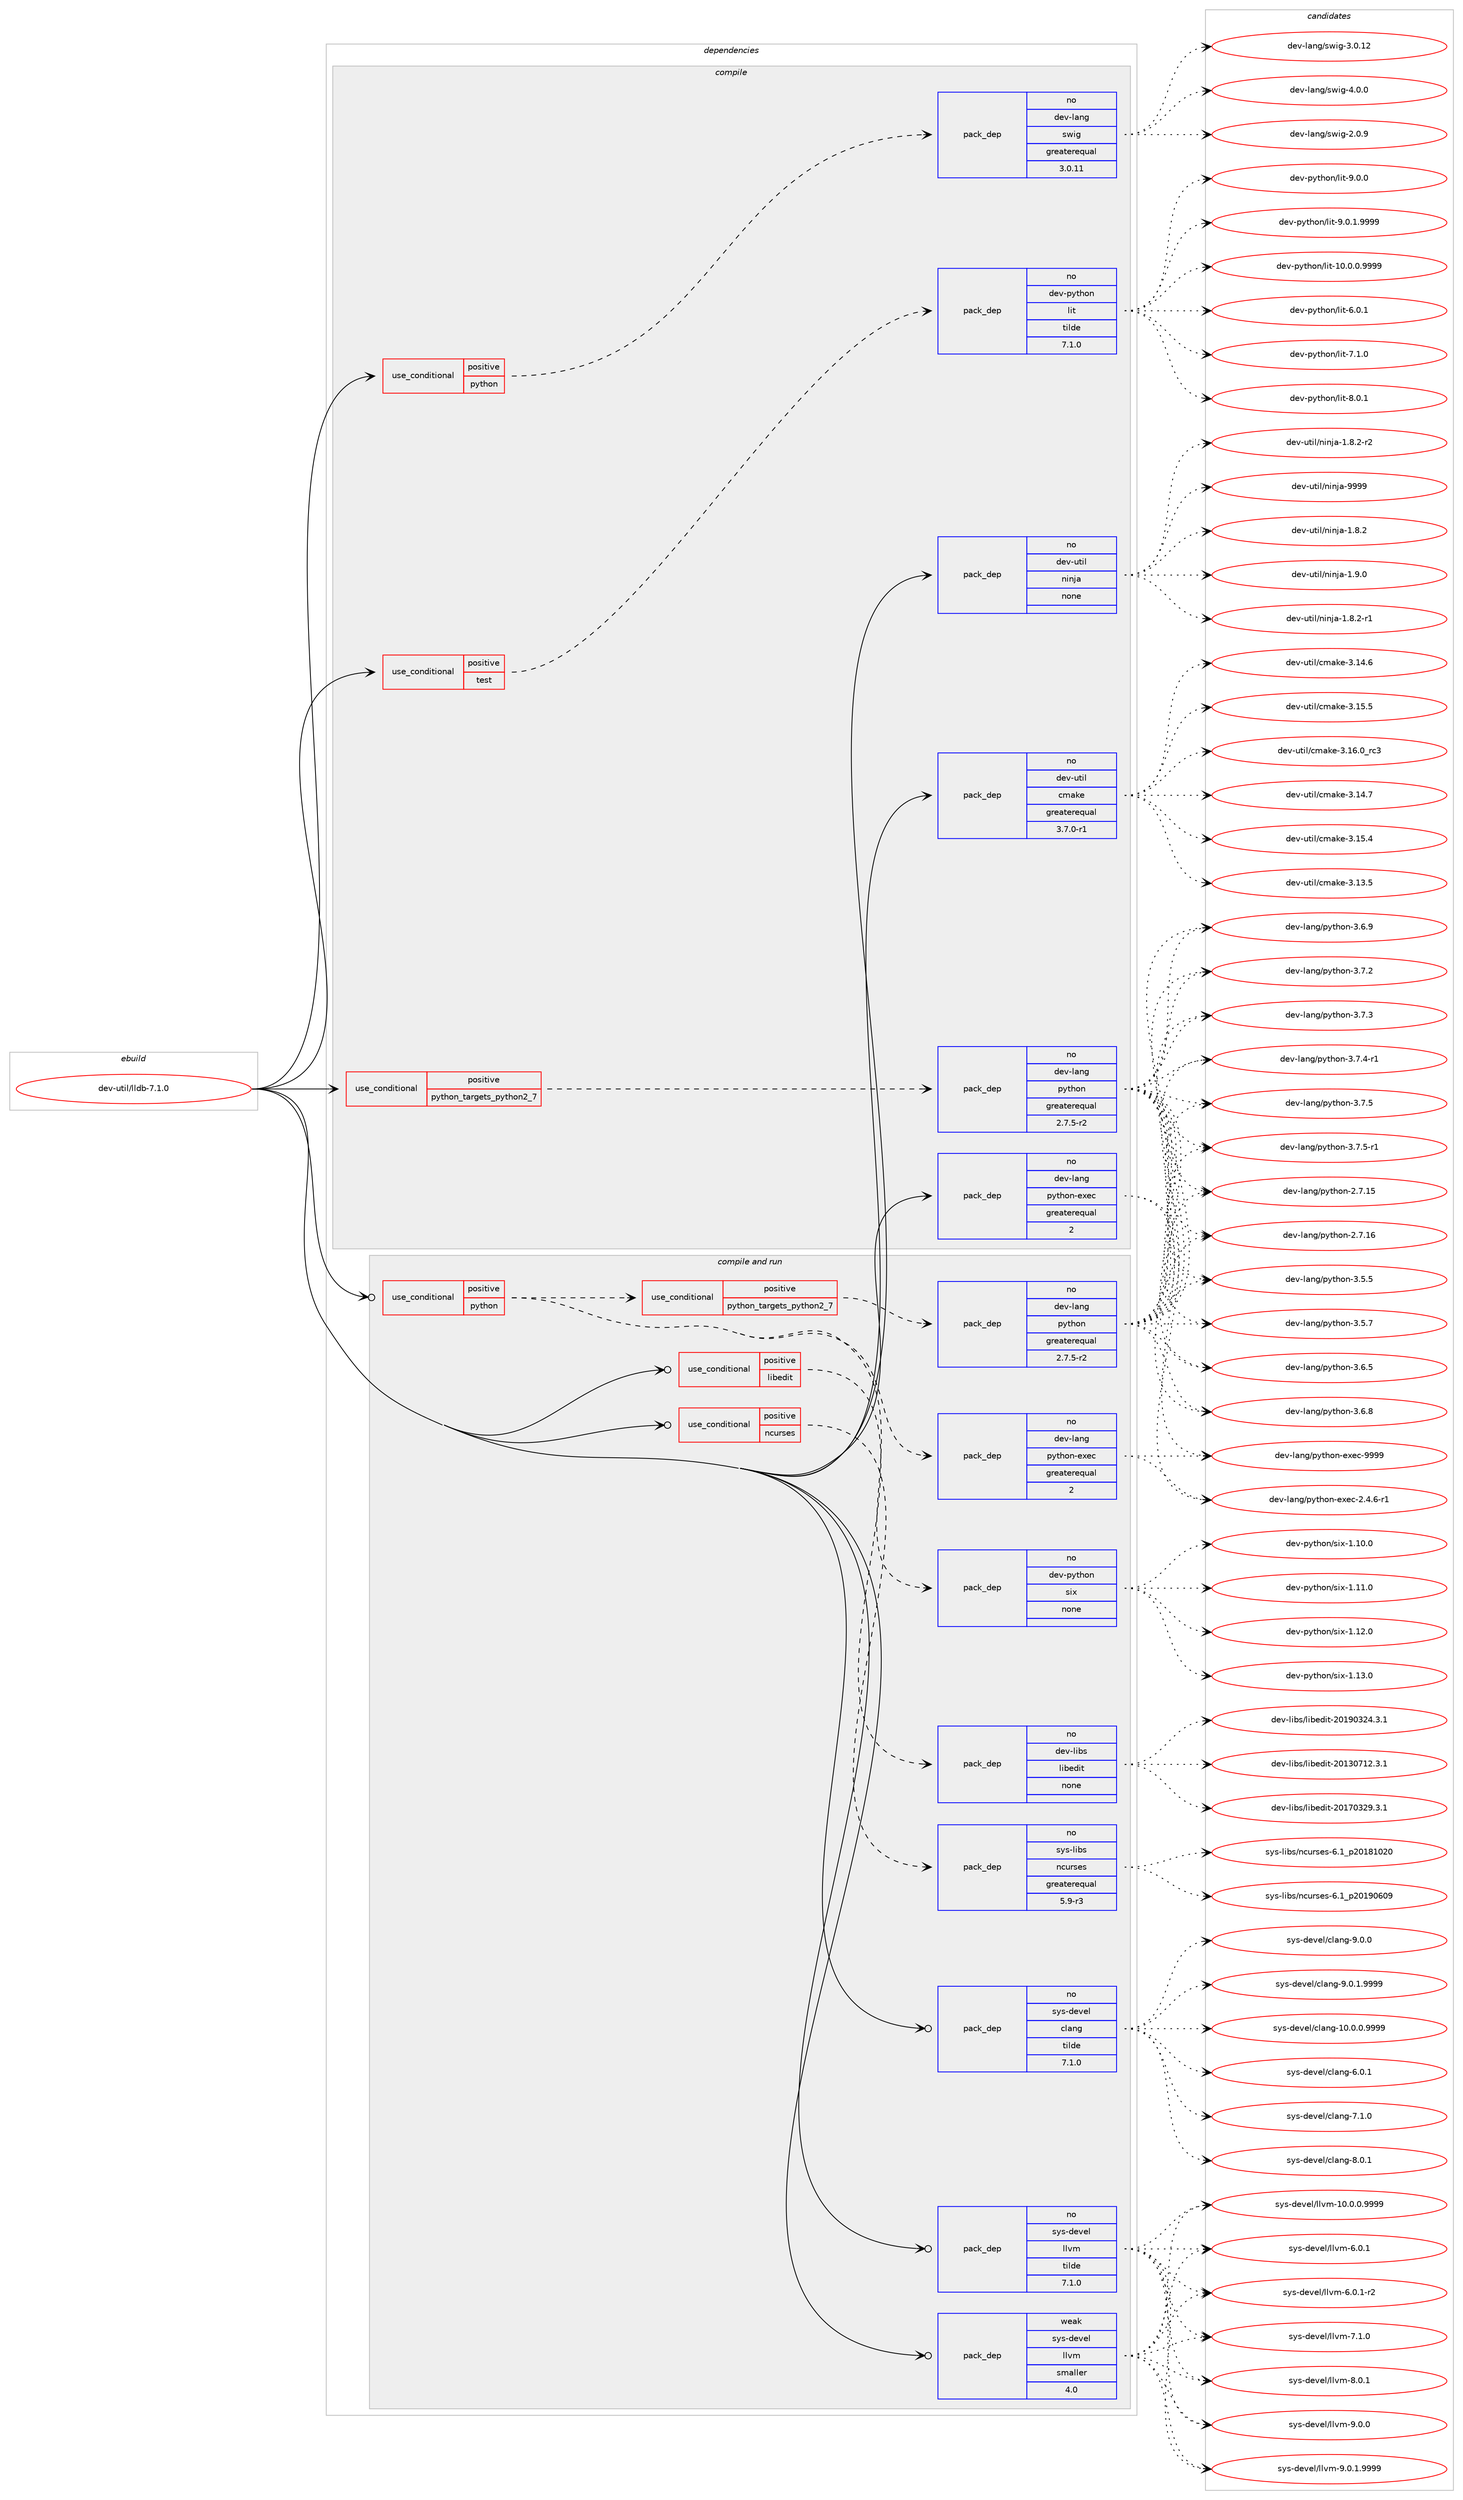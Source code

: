 digraph prolog {

# *************
# Graph options
# *************

newrank=true;
concentrate=true;
compound=true;
graph [rankdir=LR,fontname=Helvetica,fontsize=10,ranksep=1.5];#, ranksep=2.5, nodesep=0.2];
edge  [arrowhead=vee];
node  [fontname=Helvetica,fontsize=10];

# **********
# The ebuild
# **********

subgraph cluster_leftcol {
color=gray;
rank=same;
label=<<i>ebuild</i>>;
id [label="dev-util/lldb-7.1.0", color=red, width=4, href="../dev-util/lldb-7.1.0.svg"];
}

# ****************
# The dependencies
# ****************

subgraph cluster_midcol {
color=gray;
label=<<i>dependencies</i>>;
subgraph cluster_compile {
fillcolor="#eeeeee";
style=filled;
label=<<i>compile</i>>;
subgraph cond182933 {
dependency730502 [label=<<TABLE BORDER="0" CELLBORDER="1" CELLSPACING="0" CELLPADDING="4"><TR><TD ROWSPAN="3" CELLPADDING="10">use_conditional</TD></TR><TR><TD>positive</TD></TR><TR><TD>python</TD></TR></TABLE>>, shape=none, color=red];
subgraph pack535405 {
dependency730503 [label=<<TABLE BORDER="0" CELLBORDER="1" CELLSPACING="0" CELLPADDING="4" WIDTH="220"><TR><TD ROWSPAN="6" CELLPADDING="30">pack_dep</TD></TR><TR><TD WIDTH="110">no</TD></TR><TR><TD>dev-lang</TD></TR><TR><TD>swig</TD></TR><TR><TD>greaterequal</TD></TR><TR><TD>3.0.11</TD></TR></TABLE>>, shape=none, color=blue];
}
dependency730502:e -> dependency730503:w [weight=20,style="dashed",arrowhead="vee"];
}
id:e -> dependency730502:w [weight=20,style="solid",arrowhead="vee"];
subgraph cond182934 {
dependency730504 [label=<<TABLE BORDER="0" CELLBORDER="1" CELLSPACING="0" CELLPADDING="4"><TR><TD ROWSPAN="3" CELLPADDING="10">use_conditional</TD></TR><TR><TD>positive</TD></TR><TR><TD>python_targets_python2_7</TD></TR></TABLE>>, shape=none, color=red];
subgraph pack535406 {
dependency730505 [label=<<TABLE BORDER="0" CELLBORDER="1" CELLSPACING="0" CELLPADDING="4" WIDTH="220"><TR><TD ROWSPAN="6" CELLPADDING="30">pack_dep</TD></TR><TR><TD WIDTH="110">no</TD></TR><TR><TD>dev-lang</TD></TR><TR><TD>python</TD></TR><TR><TD>greaterequal</TD></TR><TR><TD>2.7.5-r2</TD></TR></TABLE>>, shape=none, color=blue];
}
dependency730504:e -> dependency730505:w [weight=20,style="dashed",arrowhead="vee"];
}
id:e -> dependency730504:w [weight=20,style="solid",arrowhead="vee"];
subgraph cond182935 {
dependency730506 [label=<<TABLE BORDER="0" CELLBORDER="1" CELLSPACING="0" CELLPADDING="4"><TR><TD ROWSPAN="3" CELLPADDING="10">use_conditional</TD></TR><TR><TD>positive</TD></TR><TR><TD>test</TD></TR></TABLE>>, shape=none, color=red];
subgraph pack535407 {
dependency730507 [label=<<TABLE BORDER="0" CELLBORDER="1" CELLSPACING="0" CELLPADDING="4" WIDTH="220"><TR><TD ROWSPAN="6" CELLPADDING="30">pack_dep</TD></TR><TR><TD WIDTH="110">no</TD></TR><TR><TD>dev-python</TD></TR><TR><TD>lit</TD></TR><TR><TD>tilde</TD></TR><TR><TD>7.1.0</TD></TR></TABLE>>, shape=none, color=blue];
}
dependency730506:e -> dependency730507:w [weight=20,style="dashed",arrowhead="vee"];
}
id:e -> dependency730506:w [weight=20,style="solid",arrowhead="vee"];
subgraph pack535408 {
dependency730508 [label=<<TABLE BORDER="0" CELLBORDER="1" CELLSPACING="0" CELLPADDING="4" WIDTH="220"><TR><TD ROWSPAN="6" CELLPADDING="30">pack_dep</TD></TR><TR><TD WIDTH="110">no</TD></TR><TR><TD>dev-lang</TD></TR><TR><TD>python-exec</TD></TR><TR><TD>greaterequal</TD></TR><TR><TD>2</TD></TR></TABLE>>, shape=none, color=blue];
}
id:e -> dependency730508:w [weight=20,style="solid",arrowhead="vee"];
subgraph pack535409 {
dependency730509 [label=<<TABLE BORDER="0" CELLBORDER="1" CELLSPACING="0" CELLPADDING="4" WIDTH="220"><TR><TD ROWSPAN="6" CELLPADDING="30">pack_dep</TD></TR><TR><TD WIDTH="110">no</TD></TR><TR><TD>dev-util</TD></TR><TR><TD>cmake</TD></TR><TR><TD>greaterequal</TD></TR><TR><TD>3.7.0-r1</TD></TR></TABLE>>, shape=none, color=blue];
}
id:e -> dependency730509:w [weight=20,style="solid",arrowhead="vee"];
subgraph pack535410 {
dependency730510 [label=<<TABLE BORDER="0" CELLBORDER="1" CELLSPACING="0" CELLPADDING="4" WIDTH="220"><TR><TD ROWSPAN="6" CELLPADDING="30">pack_dep</TD></TR><TR><TD WIDTH="110">no</TD></TR><TR><TD>dev-util</TD></TR><TR><TD>ninja</TD></TR><TR><TD>none</TD></TR><TR><TD></TD></TR></TABLE>>, shape=none, color=blue];
}
id:e -> dependency730510:w [weight=20,style="solid",arrowhead="vee"];
}
subgraph cluster_compileandrun {
fillcolor="#eeeeee";
style=filled;
label=<<i>compile and run</i>>;
subgraph cond182936 {
dependency730511 [label=<<TABLE BORDER="0" CELLBORDER="1" CELLSPACING="0" CELLPADDING="4"><TR><TD ROWSPAN="3" CELLPADDING="10">use_conditional</TD></TR><TR><TD>positive</TD></TR><TR><TD>libedit</TD></TR></TABLE>>, shape=none, color=red];
subgraph pack535411 {
dependency730512 [label=<<TABLE BORDER="0" CELLBORDER="1" CELLSPACING="0" CELLPADDING="4" WIDTH="220"><TR><TD ROWSPAN="6" CELLPADDING="30">pack_dep</TD></TR><TR><TD WIDTH="110">no</TD></TR><TR><TD>dev-libs</TD></TR><TR><TD>libedit</TD></TR><TR><TD>none</TD></TR><TR><TD></TD></TR></TABLE>>, shape=none, color=blue];
}
dependency730511:e -> dependency730512:w [weight=20,style="dashed",arrowhead="vee"];
}
id:e -> dependency730511:w [weight=20,style="solid",arrowhead="odotvee"];
subgraph cond182937 {
dependency730513 [label=<<TABLE BORDER="0" CELLBORDER="1" CELLSPACING="0" CELLPADDING="4"><TR><TD ROWSPAN="3" CELLPADDING="10">use_conditional</TD></TR><TR><TD>positive</TD></TR><TR><TD>ncurses</TD></TR></TABLE>>, shape=none, color=red];
subgraph pack535412 {
dependency730514 [label=<<TABLE BORDER="0" CELLBORDER="1" CELLSPACING="0" CELLPADDING="4" WIDTH="220"><TR><TD ROWSPAN="6" CELLPADDING="30">pack_dep</TD></TR><TR><TD WIDTH="110">no</TD></TR><TR><TD>sys-libs</TD></TR><TR><TD>ncurses</TD></TR><TR><TD>greaterequal</TD></TR><TR><TD>5.9-r3</TD></TR></TABLE>>, shape=none, color=blue];
}
dependency730513:e -> dependency730514:w [weight=20,style="dashed",arrowhead="vee"];
}
id:e -> dependency730513:w [weight=20,style="solid",arrowhead="odotvee"];
subgraph cond182938 {
dependency730515 [label=<<TABLE BORDER="0" CELLBORDER="1" CELLSPACING="0" CELLPADDING="4"><TR><TD ROWSPAN="3" CELLPADDING="10">use_conditional</TD></TR><TR><TD>positive</TD></TR><TR><TD>python</TD></TR></TABLE>>, shape=none, color=red];
subgraph pack535413 {
dependency730516 [label=<<TABLE BORDER="0" CELLBORDER="1" CELLSPACING="0" CELLPADDING="4" WIDTH="220"><TR><TD ROWSPAN="6" CELLPADDING="30">pack_dep</TD></TR><TR><TD WIDTH="110">no</TD></TR><TR><TD>dev-python</TD></TR><TR><TD>six</TD></TR><TR><TD>none</TD></TR><TR><TD></TD></TR></TABLE>>, shape=none, color=blue];
}
dependency730515:e -> dependency730516:w [weight=20,style="dashed",arrowhead="vee"];
subgraph cond182939 {
dependency730517 [label=<<TABLE BORDER="0" CELLBORDER="1" CELLSPACING="0" CELLPADDING="4"><TR><TD ROWSPAN="3" CELLPADDING="10">use_conditional</TD></TR><TR><TD>positive</TD></TR><TR><TD>python_targets_python2_7</TD></TR></TABLE>>, shape=none, color=red];
subgraph pack535414 {
dependency730518 [label=<<TABLE BORDER="0" CELLBORDER="1" CELLSPACING="0" CELLPADDING="4" WIDTH="220"><TR><TD ROWSPAN="6" CELLPADDING="30">pack_dep</TD></TR><TR><TD WIDTH="110">no</TD></TR><TR><TD>dev-lang</TD></TR><TR><TD>python</TD></TR><TR><TD>greaterequal</TD></TR><TR><TD>2.7.5-r2</TD></TR></TABLE>>, shape=none, color=blue];
}
dependency730517:e -> dependency730518:w [weight=20,style="dashed",arrowhead="vee"];
}
dependency730515:e -> dependency730517:w [weight=20,style="dashed",arrowhead="vee"];
subgraph pack535415 {
dependency730519 [label=<<TABLE BORDER="0" CELLBORDER="1" CELLSPACING="0" CELLPADDING="4" WIDTH="220"><TR><TD ROWSPAN="6" CELLPADDING="30">pack_dep</TD></TR><TR><TD WIDTH="110">no</TD></TR><TR><TD>dev-lang</TD></TR><TR><TD>python-exec</TD></TR><TR><TD>greaterequal</TD></TR><TR><TD>2</TD></TR></TABLE>>, shape=none, color=blue];
}
dependency730515:e -> dependency730519:w [weight=20,style="dashed",arrowhead="vee"];
}
id:e -> dependency730515:w [weight=20,style="solid",arrowhead="odotvee"];
subgraph pack535416 {
dependency730520 [label=<<TABLE BORDER="0" CELLBORDER="1" CELLSPACING="0" CELLPADDING="4" WIDTH="220"><TR><TD ROWSPAN="6" CELLPADDING="30">pack_dep</TD></TR><TR><TD WIDTH="110">no</TD></TR><TR><TD>sys-devel</TD></TR><TR><TD>clang</TD></TR><TR><TD>tilde</TD></TR><TR><TD>7.1.0</TD></TR></TABLE>>, shape=none, color=blue];
}
id:e -> dependency730520:w [weight=20,style="solid",arrowhead="odotvee"];
subgraph pack535417 {
dependency730521 [label=<<TABLE BORDER="0" CELLBORDER="1" CELLSPACING="0" CELLPADDING="4" WIDTH="220"><TR><TD ROWSPAN="6" CELLPADDING="30">pack_dep</TD></TR><TR><TD WIDTH="110">no</TD></TR><TR><TD>sys-devel</TD></TR><TR><TD>llvm</TD></TR><TR><TD>tilde</TD></TR><TR><TD>7.1.0</TD></TR></TABLE>>, shape=none, color=blue];
}
id:e -> dependency730521:w [weight=20,style="solid",arrowhead="odotvee"];
subgraph pack535418 {
dependency730522 [label=<<TABLE BORDER="0" CELLBORDER="1" CELLSPACING="0" CELLPADDING="4" WIDTH="220"><TR><TD ROWSPAN="6" CELLPADDING="30">pack_dep</TD></TR><TR><TD WIDTH="110">weak</TD></TR><TR><TD>sys-devel</TD></TR><TR><TD>llvm</TD></TR><TR><TD>smaller</TD></TR><TR><TD>4.0</TD></TR></TABLE>>, shape=none, color=blue];
}
id:e -> dependency730522:w [weight=20,style="solid",arrowhead="odotvee"];
}
subgraph cluster_run {
fillcolor="#eeeeee";
style=filled;
label=<<i>run</i>>;
}
}

# **************
# The candidates
# **************

subgraph cluster_choices {
rank=same;
color=gray;
label=<<i>candidates</i>>;

subgraph choice535405 {
color=black;
nodesep=1;
choice100101118451089711010347115119105103455046484657 [label="dev-lang/swig-2.0.9", color=red, width=4,href="../dev-lang/swig-2.0.9.svg"];
choice10010111845108971101034711511910510345514648464950 [label="dev-lang/swig-3.0.12", color=red, width=4,href="../dev-lang/swig-3.0.12.svg"];
choice100101118451089711010347115119105103455246484648 [label="dev-lang/swig-4.0.0", color=red, width=4,href="../dev-lang/swig-4.0.0.svg"];
dependency730503:e -> choice100101118451089711010347115119105103455046484657:w [style=dotted,weight="100"];
dependency730503:e -> choice10010111845108971101034711511910510345514648464950:w [style=dotted,weight="100"];
dependency730503:e -> choice100101118451089711010347115119105103455246484648:w [style=dotted,weight="100"];
}
subgraph choice535406 {
color=black;
nodesep=1;
choice10010111845108971101034711212111610411111045504655464953 [label="dev-lang/python-2.7.15", color=red, width=4,href="../dev-lang/python-2.7.15.svg"];
choice10010111845108971101034711212111610411111045504655464954 [label="dev-lang/python-2.7.16", color=red, width=4,href="../dev-lang/python-2.7.16.svg"];
choice100101118451089711010347112121116104111110455146534653 [label="dev-lang/python-3.5.5", color=red, width=4,href="../dev-lang/python-3.5.5.svg"];
choice100101118451089711010347112121116104111110455146534655 [label="dev-lang/python-3.5.7", color=red, width=4,href="../dev-lang/python-3.5.7.svg"];
choice100101118451089711010347112121116104111110455146544653 [label="dev-lang/python-3.6.5", color=red, width=4,href="../dev-lang/python-3.6.5.svg"];
choice100101118451089711010347112121116104111110455146544656 [label="dev-lang/python-3.6.8", color=red, width=4,href="../dev-lang/python-3.6.8.svg"];
choice100101118451089711010347112121116104111110455146544657 [label="dev-lang/python-3.6.9", color=red, width=4,href="../dev-lang/python-3.6.9.svg"];
choice100101118451089711010347112121116104111110455146554650 [label="dev-lang/python-3.7.2", color=red, width=4,href="../dev-lang/python-3.7.2.svg"];
choice100101118451089711010347112121116104111110455146554651 [label="dev-lang/python-3.7.3", color=red, width=4,href="../dev-lang/python-3.7.3.svg"];
choice1001011184510897110103471121211161041111104551465546524511449 [label="dev-lang/python-3.7.4-r1", color=red, width=4,href="../dev-lang/python-3.7.4-r1.svg"];
choice100101118451089711010347112121116104111110455146554653 [label="dev-lang/python-3.7.5", color=red, width=4,href="../dev-lang/python-3.7.5.svg"];
choice1001011184510897110103471121211161041111104551465546534511449 [label="dev-lang/python-3.7.5-r1", color=red, width=4,href="../dev-lang/python-3.7.5-r1.svg"];
dependency730505:e -> choice10010111845108971101034711212111610411111045504655464953:w [style=dotted,weight="100"];
dependency730505:e -> choice10010111845108971101034711212111610411111045504655464954:w [style=dotted,weight="100"];
dependency730505:e -> choice100101118451089711010347112121116104111110455146534653:w [style=dotted,weight="100"];
dependency730505:e -> choice100101118451089711010347112121116104111110455146534655:w [style=dotted,weight="100"];
dependency730505:e -> choice100101118451089711010347112121116104111110455146544653:w [style=dotted,weight="100"];
dependency730505:e -> choice100101118451089711010347112121116104111110455146544656:w [style=dotted,weight="100"];
dependency730505:e -> choice100101118451089711010347112121116104111110455146544657:w [style=dotted,weight="100"];
dependency730505:e -> choice100101118451089711010347112121116104111110455146554650:w [style=dotted,weight="100"];
dependency730505:e -> choice100101118451089711010347112121116104111110455146554651:w [style=dotted,weight="100"];
dependency730505:e -> choice1001011184510897110103471121211161041111104551465546524511449:w [style=dotted,weight="100"];
dependency730505:e -> choice100101118451089711010347112121116104111110455146554653:w [style=dotted,weight="100"];
dependency730505:e -> choice1001011184510897110103471121211161041111104551465546534511449:w [style=dotted,weight="100"];
}
subgraph choice535407 {
color=black;
nodesep=1;
choice1001011184511212111610411111047108105116454948464846484657575757 [label="dev-python/lit-10.0.0.9999", color=red, width=4,href="../dev-python/lit-10.0.0.9999.svg"];
choice1001011184511212111610411111047108105116455446484649 [label="dev-python/lit-6.0.1", color=red, width=4,href="../dev-python/lit-6.0.1.svg"];
choice1001011184511212111610411111047108105116455546494648 [label="dev-python/lit-7.1.0", color=red, width=4,href="../dev-python/lit-7.1.0.svg"];
choice1001011184511212111610411111047108105116455646484649 [label="dev-python/lit-8.0.1", color=red, width=4,href="../dev-python/lit-8.0.1.svg"];
choice1001011184511212111610411111047108105116455746484648 [label="dev-python/lit-9.0.0", color=red, width=4,href="../dev-python/lit-9.0.0.svg"];
choice10010111845112121116104111110471081051164557464846494657575757 [label="dev-python/lit-9.0.1.9999", color=red, width=4,href="../dev-python/lit-9.0.1.9999.svg"];
dependency730507:e -> choice1001011184511212111610411111047108105116454948464846484657575757:w [style=dotted,weight="100"];
dependency730507:e -> choice1001011184511212111610411111047108105116455446484649:w [style=dotted,weight="100"];
dependency730507:e -> choice1001011184511212111610411111047108105116455546494648:w [style=dotted,weight="100"];
dependency730507:e -> choice1001011184511212111610411111047108105116455646484649:w [style=dotted,weight="100"];
dependency730507:e -> choice1001011184511212111610411111047108105116455746484648:w [style=dotted,weight="100"];
dependency730507:e -> choice10010111845112121116104111110471081051164557464846494657575757:w [style=dotted,weight="100"];
}
subgraph choice535408 {
color=black;
nodesep=1;
choice10010111845108971101034711212111610411111045101120101994550465246544511449 [label="dev-lang/python-exec-2.4.6-r1", color=red, width=4,href="../dev-lang/python-exec-2.4.6-r1.svg"];
choice10010111845108971101034711212111610411111045101120101994557575757 [label="dev-lang/python-exec-9999", color=red, width=4,href="../dev-lang/python-exec-9999.svg"];
dependency730508:e -> choice10010111845108971101034711212111610411111045101120101994550465246544511449:w [style=dotted,weight="100"];
dependency730508:e -> choice10010111845108971101034711212111610411111045101120101994557575757:w [style=dotted,weight="100"];
}
subgraph choice535409 {
color=black;
nodesep=1;
choice1001011184511711610510847991099710710145514649514653 [label="dev-util/cmake-3.13.5", color=red, width=4,href="../dev-util/cmake-3.13.5.svg"];
choice1001011184511711610510847991099710710145514649524654 [label="dev-util/cmake-3.14.6", color=red, width=4,href="../dev-util/cmake-3.14.6.svg"];
choice1001011184511711610510847991099710710145514649524655 [label="dev-util/cmake-3.14.7", color=red, width=4,href="../dev-util/cmake-3.14.7.svg"];
choice1001011184511711610510847991099710710145514649534652 [label="dev-util/cmake-3.15.4", color=red, width=4,href="../dev-util/cmake-3.15.4.svg"];
choice1001011184511711610510847991099710710145514649534653 [label="dev-util/cmake-3.15.5", color=red, width=4,href="../dev-util/cmake-3.15.5.svg"];
choice1001011184511711610510847991099710710145514649544648951149951 [label="dev-util/cmake-3.16.0_rc3", color=red, width=4,href="../dev-util/cmake-3.16.0_rc3.svg"];
dependency730509:e -> choice1001011184511711610510847991099710710145514649514653:w [style=dotted,weight="100"];
dependency730509:e -> choice1001011184511711610510847991099710710145514649524654:w [style=dotted,weight="100"];
dependency730509:e -> choice1001011184511711610510847991099710710145514649524655:w [style=dotted,weight="100"];
dependency730509:e -> choice1001011184511711610510847991099710710145514649534652:w [style=dotted,weight="100"];
dependency730509:e -> choice1001011184511711610510847991099710710145514649534653:w [style=dotted,weight="100"];
dependency730509:e -> choice1001011184511711610510847991099710710145514649544648951149951:w [style=dotted,weight="100"];
}
subgraph choice535410 {
color=black;
nodesep=1;
choice100101118451171161051084711010511010697454946564650 [label="dev-util/ninja-1.8.2", color=red, width=4,href="../dev-util/ninja-1.8.2.svg"];
choice1001011184511711610510847110105110106974549465646504511449 [label="dev-util/ninja-1.8.2-r1", color=red, width=4,href="../dev-util/ninja-1.8.2-r1.svg"];
choice1001011184511711610510847110105110106974549465646504511450 [label="dev-util/ninja-1.8.2-r2", color=red, width=4,href="../dev-util/ninja-1.8.2-r2.svg"];
choice100101118451171161051084711010511010697454946574648 [label="dev-util/ninja-1.9.0", color=red, width=4,href="../dev-util/ninja-1.9.0.svg"];
choice1001011184511711610510847110105110106974557575757 [label="dev-util/ninja-9999", color=red, width=4,href="../dev-util/ninja-9999.svg"];
dependency730510:e -> choice100101118451171161051084711010511010697454946564650:w [style=dotted,weight="100"];
dependency730510:e -> choice1001011184511711610510847110105110106974549465646504511449:w [style=dotted,weight="100"];
dependency730510:e -> choice1001011184511711610510847110105110106974549465646504511450:w [style=dotted,weight="100"];
dependency730510:e -> choice100101118451171161051084711010511010697454946574648:w [style=dotted,weight="100"];
dependency730510:e -> choice1001011184511711610510847110105110106974557575757:w [style=dotted,weight="100"];
}
subgraph choice535411 {
color=black;
nodesep=1;
choice1001011184510810598115471081059810110010511645504849514855495046514649 [label="dev-libs/libedit-20130712.3.1", color=red, width=4,href="../dev-libs/libedit-20130712.3.1.svg"];
choice1001011184510810598115471081059810110010511645504849554851505746514649 [label="dev-libs/libedit-20170329.3.1", color=red, width=4,href="../dev-libs/libedit-20170329.3.1.svg"];
choice1001011184510810598115471081059810110010511645504849574851505246514649 [label="dev-libs/libedit-20190324.3.1", color=red, width=4,href="../dev-libs/libedit-20190324.3.1.svg"];
dependency730512:e -> choice1001011184510810598115471081059810110010511645504849514855495046514649:w [style=dotted,weight="100"];
dependency730512:e -> choice1001011184510810598115471081059810110010511645504849554851505746514649:w [style=dotted,weight="100"];
dependency730512:e -> choice1001011184510810598115471081059810110010511645504849574851505246514649:w [style=dotted,weight="100"];
}
subgraph choice535412 {
color=black;
nodesep=1;
choice1151211154510810598115471109911711411510111545544649951125048495649485048 [label="sys-libs/ncurses-6.1_p20181020", color=red, width=4,href="../sys-libs/ncurses-6.1_p20181020.svg"];
choice1151211154510810598115471109911711411510111545544649951125048495748544857 [label="sys-libs/ncurses-6.1_p20190609", color=red, width=4,href="../sys-libs/ncurses-6.1_p20190609.svg"];
dependency730514:e -> choice1151211154510810598115471109911711411510111545544649951125048495649485048:w [style=dotted,weight="100"];
dependency730514:e -> choice1151211154510810598115471109911711411510111545544649951125048495748544857:w [style=dotted,weight="100"];
}
subgraph choice535413 {
color=black;
nodesep=1;
choice100101118451121211161041111104711510512045494649484648 [label="dev-python/six-1.10.0", color=red, width=4,href="../dev-python/six-1.10.0.svg"];
choice100101118451121211161041111104711510512045494649494648 [label="dev-python/six-1.11.0", color=red, width=4,href="../dev-python/six-1.11.0.svg"];
choice100101118451121211161041111104711510512045494649504648 [label="dev-python/six-1.12.0", color=red, width=4,href="../dev-python/six-1.12.0.svg"];
choice100101118451121211161041111104711510512045494649514648 [label="dev-python/six-1.13.0", color=red, width=4,href="../dev-python/six-1.13.0.svg"];
dependency730516:e -> choice100101118451121211161041111104711510512045494649484648:w [style=dotted,weight="100"];
dependency730516:e -> choice100101118451121211161041111104711510512045494649494648:w [style=dotted,weight="100"];
dependency730516:e -> choice100101118451121211161041111104711510512045494649504648:w [style=dotted,weight="100"];
dependency730516:e -> choice100101118451121211161041111104711510512045494649514648:w [style=dotted,weight="100"];
}
subgraph choice535414 {
color=black;
nodesep=1;
choice10010111845108971101034711212111610411111045504655464953 [label="dev-lang/python-2.7.15", color=red, width=4,href="../dev-lang/python-2.7.15.svg"];
choice10010111845108971101034711212111610411111045504655464954 [label="dev-lang/python-2.7.16", color=red, width=4,href="../dev-lang/python-2.7.16.svg"];
choice100101118451089711010347112121116104111110455146534653 [label="dev-lang/python-3.5.5", color=red, width=4,href="../dev-lang/python-3.5.5.svg"];
choice100101118451089711010347112121116104111110455146534655 [label="dev-lang/python-3.5.7", color=red, width=4,href="../dev-lang/python-3.5.7.svg"];
choice100101118451089711010347112121116104111110455146544653 [label="dev-lang/python-3.6.5", color=red, width=4,href="../dev-lang/python-3.6.5.svg"];
choice100101118451089711010347112121116104111110455146544656 [label="dev-lang/python-3.6.8", color=red, width=4,href="../dev-lang/python-3.6.8.svg"];
choice100101118451089711010347112121116104111110455146544657 [label="dev-lang/python-3.6.9", color=red, width=4,href="../dev-lang/python-3.6.9.svg"];
choice100101118451089711010347112121116104111110455146554650 [label="dev-lang/python-3.7.2", color=red, width=4,href="../dev-lang/python-3.7.2.svg"];
choice100101118451089711010347112121116104111110455146554651 [label="dev-lang/python-3.7.3", color=red, width=4,href="../dev-lang/python-3.7.3.svg"];
choice1001011184510897110103471121211161041111104551465546524511449 [label="dev-lang/python-3.7.4-r1", color=red, width=4,href="../dev-lang/python-3.7.4-r1.svg"];
choice100101118451089711010347112121116104111110455146554653 [label="dev-lang/python-3.7.5", color=red, width=4,href="../dev-lang/python-3.7.5.svg"];
choice1001011184510897110103471121211161041111104551465546534511449 [label="dev-lang/python-3.7.5-r1", color=red, width=4,href="../dev-lang/python-3.7.5-r1.svg"];
dependency730518:e -> choice10010111845108971101034711212111610411111045504655464953:w [style=dotted,weight="100"];
dependency730518:e -> choice10010111845108971101034711212111610411111045504655464954:w [style=dotted,weight="100"];
dependency730518:e -> choice100101118451089711010347112121116104111110455146534653:w [style=dotted,weight="100"];
dependency730518:e -> choice100101118451089711010347112121116104111110455146534655:w [style=dotted,weight="100"];
dependency730518:e -> choice100101118451089711010347112121116104111110455146544653:w [style=dotted,weight="100"];
dependency730518:e -> choice100101118451089711010347112121116104111110455146544656:w [style=dotted,weight="100"];
dependency730518:e -> choice100101118451089711010347112121116104111110455146544657:w [style=dotted,weight="100"];
dependency730518:e -> choice100101118451089711010347112121116104111110455146554650:w [style=dotted,weight="100"];
dependency730518:e -> choice100101118451089711010347112121116104111110455146554651:w [style=dotted,weight="100"];
dependency730518:e -> choice1001011184510897110103471121211161041111104551465546524511449:w [style=dotted,weight="100"];
dependency730518:e -> choice100101118451089711010347112121116104111110455146554653:w [style=dotted,weight="100"];
dependency730518:e -> choice1001011184510897110103471121211161041111104551465546534511449:w [style=dotted,weight="100"];
}
subgraph choice535415 {
color=black;
nodesep=1;
choice10010111845108971101034711212111610411111045101120101994550465246544511449 [label="dev-lang/python-exec-2.4.6-r1", color=red, width=4,href="../dev-lang/python-exec-2.4.6-r1.svg"];
choice10010111845108971101034711212111610411111045101120101994557575757 [label="dev-lang/python-exec-9999", color=red, width=4,href="../dev-lang/python-exec-9999.svg"];
dependency730519:e -> choice10010111845108971101034711212111610411111045101120101994550465246544511449:w [style=dotted,weight="100"];
dependency730519:e -> choice10010111845108971101034711212111610411111045101120101994557575757:w [style=dotted,weight="100"];
}
subgraph choice535416 {
color=black;
nodesep=1;
choice11512111545100101118101108479910897110103454948464846484657575757 [label="sys-devel/clang-10.0.0.9999", color=red, width=4,href="../sys-devel/clang-10.0.0.9999.svg"];
choice11512111545100101118101108479910897110103455446484649 [label="sys-devel/clang-6.0.1", color=red, width=4,href="../sys-devel/clang-6.0.1.svg"];
choice11512111545100101118101108479910897110103455546494648 [label="sys-devel/clang-7.1.0", color=red, width=4,href="../sys-devel/clang-7.1.0.svg"];
choice11512111545100101118101108479910897110103455646484649 [label="sys-devel/clang-8.0.1", color=red, width=4,href="../sys-devel/clang-8.0.1.svg"];
choice11512111545100101118101108479910897110103455746484648 [label="sys-devel/clang-9.0.0", color=red, width=4,href="../sys-devel/clang-9.0.0.svg"];
choice115121115451001011181011084799108971101034557464846494657575757 [label="sys-devel/clang-9.0.1.9999", color=red, width=4,href="../sys-devel/clang-9.0.1.9999.svg"];
dependency730520:e -> choice11512111545100101118101108479910897110103454948464846484657575757:w [style=dotted,weight="100"];
dependency730520:e -> choice11512111545100101118101108479910897110103455446484649:w [style=dotted,weight="100"];
dependency730520:e -> choice11512111545100101118101108479910897110103455546494648:w [style=dotted,weight="100"];
dependency730520:e -> choice11512111545100101118101108479910897110103455646484649:w [style=dotted,weight="100"];
dependency730520:e -> choice11512111545100101118101108479910897110103455746484648:w [style=dotted,weight="100"];
dependency730520:e -> choice115121115451001011181011084799108971101034557464846494657575757:w [style=dotted,weight="100"];
}
subgraph choice535417 {
color=black;
nodesep=1;
choice1151211154510010111810110847108108118109454948464846484657575757 [label="sys-devel/llvm-10.0.0.9999", color=red, width=4,href="../sys-devel/llvm-10.0.0.9999.svg"];
choice1151211154510010111810110847108108118109455446484649 [label="sys-devel/llvm-6.0.1", color=red, width=4,href="../sys-devel/llvm-6.0.1.svg"];
choice11512111545100101118101108471081081181094554464846494511450 [label="sys-devel/llvm-6.0.1-r2", color=red, width=4,href="../sys-devel/llvm-6.0.1-r2.svg"];
choice1151211154510010111810110847108108118109455546494648 [label="sys-devel/llvm-7.1.0", color=red, width=4,href="../sys-devel/llvm-7.1.0.svg"];
choice1151211154510010111810110847108108118109455646484649 [label="sys-devel/llvm-8.0.1", color=red, width=4,href="../sys-devel/llvm-8.0.1.svg"];
choice1151211154510010111810110847108108118109455746484648 [label="sys-devel/llvm-9.0.0", color=red, width=4,href="../sys-devel/llvm-9.0.0.svg"];
choice11512111545100101118101108471081081181094557464846494657575757 [label="sys-devel/llvm-9.0.1.9999", color=red, width=4,href="../sys-devel/llvm-9.0.1.9999.svg"];
dependency730521:e -> choice1151211154510010111810110847108108118109454948464846484657575757:w [style=dotted,weight="100"];
dependency730521:e -> choice1151211154510010111810110847108108118109455446484649:w [style=dotted,weight="100"];
dependency730521:e -> choice11512111545100101118101108471081081181094554464846494511450:w [style=dotted,weight="100"];
dependency730521:e -> choice1151211154510010111810110847108108118109455546494648:w [style=dotted,weight="100"];
dependency730521:e -> choice1151211154510010111810110847108108118109455646484649:w [style=dotted,weight="100"];
dependency730521:e -> choice1151211154510010111810110847108108118109455746484648:w [style=dotted,weight="100"];
dependency730521:e -> choice11512111545100101118101108471081081181094557464846494657575757:w [style=dotted,weight="100"];
}
subgraph choice535418 {
color=black;
nodesep=1;
choice1151211154510010111810110847108108118109454948464846484657575757 [label="sys-devel/llvm-10.0.0.9999", color=red, width=4,href="../sys-devel/llvm-10.0.0.9999.svg"];
choice1151211154510010111810110847108108118109455446484649 [label="sys-devel/llvm-6.0.1", color=red, width=4,href="../sys-devel/llvm-6.0.1.svg"];
choice11512111545100101118101108471081081181094554464846494511450 [label="sys-devel/llvm-6.0.1-r2", color=red, width=4,href="../sys-devel/llvm-6.0.1-r2.svg"];
choice1151211154510010111810110847108108118109455546494648 [label="sys-devel/llvm-7.1.0", color=red, width=4,href="../sys-devel/llvm-7.1.0.svg"];
choice1151211154510010111810110847108108118109455646484649 [label="sys-devel/llvm-8.0.1", color=red, width=4,href="../sys-devel/llvm-8.0.1.svg"];
choice1151211154510010111810110847108108118109455746484648 [label="sys-devel/llvm-9.0.0", color=red, width=4,href="../sys-devel/llvm-9.0.0.svg"];
choice11512111545100101118101108471081081181094557464846494657575757 [label="sys-devel/llvm-9.0.1.9999", color=red, width=4,href="../sys-devel/llvm-9.0.1.9999.svg"];
dependency730522:e -> choice1151211154510010111810110847108108118109454948464846484657575757:w [style=dotted,weight="100"];
dependency730522:e -> choice1151211154510010111810110847108108118109455446484649:w [style=dotted,weight="100"];
dependency730522:e -> choice11512111545100101118101108471081081181094554464846494511450:w [style=dotted,weight="100"];
dependency730522:e -> choice1151211154510010111810110847108108118109455546494648:w [style=dotted,weight="100"];
dependency730522:e -> choice1151211154510010111810110847108108118109455646484649:w [style=dotted,weight="100"];
dependency730522:e -> choice1151211154510010111810110847108108118109455746484648:w [style=dotted,weight="100"];
dependency730522:e -> choice11512111545100101118101108471081081181094557464846494657575757:w [style=dotted,weight="100"];
}
}

}
